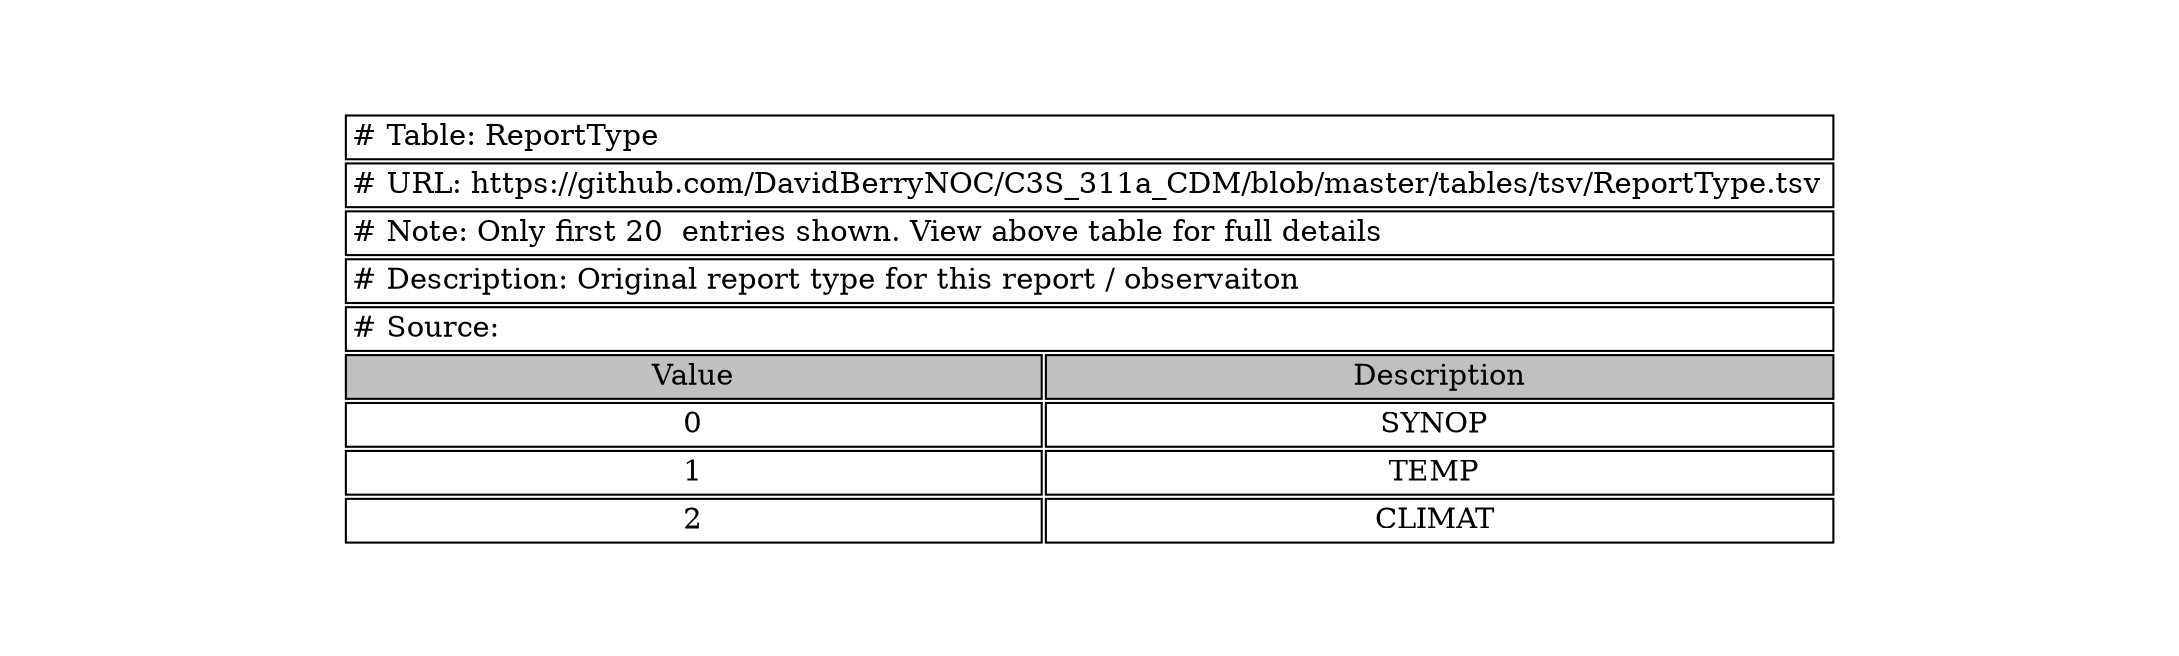 digraph ReportType {
node [color=white]
ReportType [label=<<TABLE BORDER="0" CELLBORDER="1" CELLSPACING="2" COLOR="BLACK">
<TR><TD COLSPAN="2" ALIGN="left" PORT="head"># Table: ReportType</TD></TR>
<TR><TD COLSPAN="2" ALIGN="left"># URL: https://github.com/DavidBerryNOC/C3S_311a_CDM/blob/master/tables/tsv/ReportType.tsv</TD></TR>
<TR><TD COLSPAN="2" ALIGN="left"># Note: Only first 20  entries shown. View above table for full details</TD></TR>
<TR><TD ALIGN="left" COLSPAN="2"># Description: Original report type for this report / observaiton</TD></TR>
<TR><TD ALIGN="left" COLSPAN="2"># Source:</TD></TR>
<TR><TD BGCOLOR="GRAY">Value</TD><TD BGCOLOR="GRAY">Description</TD></TR>
<TR><TD>0</TD><TD>SYNOP </TD></TR>
<TR><TD>1</TD><TD>TEMP </TD></TR>
<TR><TD>2</TD><TD>CLIMAT </TD></TR>
</TABLE>>];
}
